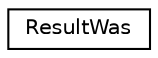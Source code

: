 digraph "Graphical Class Hierarchy"
{
  edge [fontname="Helvetica",fontsize="10",labelfontname="Helvetica",labelfontsize="10"];
  node [fontname="Helvetica",fontsize="10",shape=record];
  rankdir="LR";
  Node1 [label="ResultWas",height=0.2,width=0.4,color="black", fillcolor="white", style="filled",URL="$structCatch_1_1ResultWas.html"];
}
